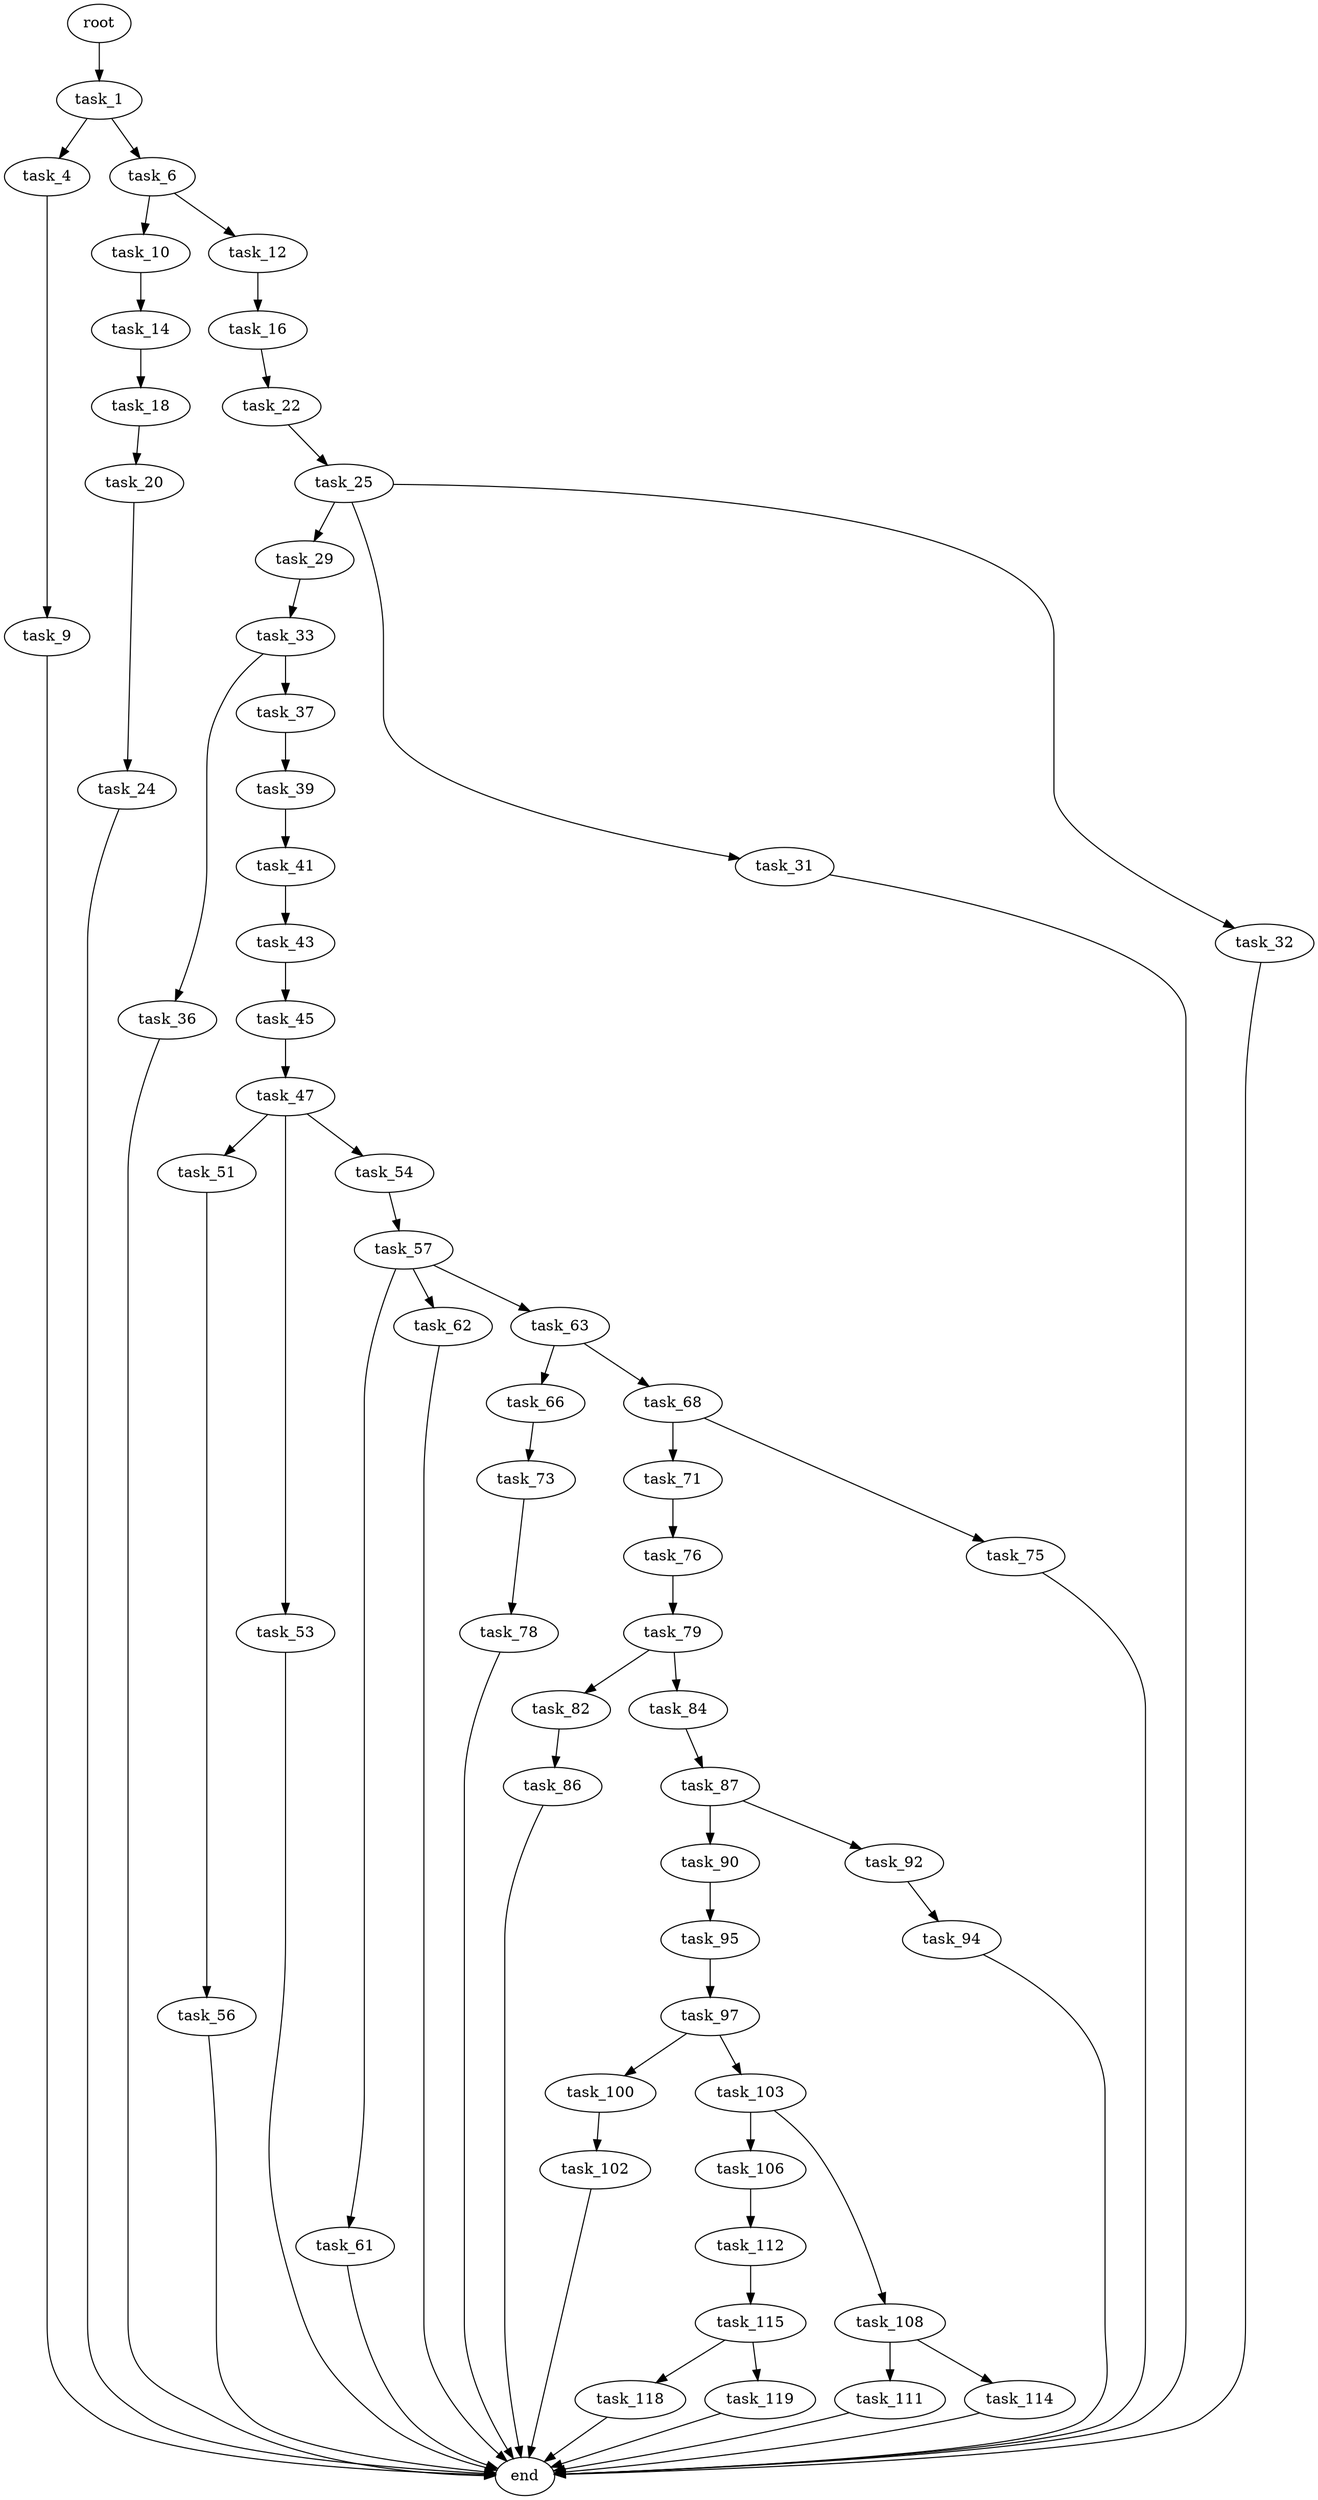 digraph G {
  root [size="0.000000"];
  task_1 [size="231928233984.000000"];
  task_4 [size="708088908570.000000"];
  task_6 [size="319719471712.000000"];
  task_9 [size="19730277732.000000"];
  task_10 [size="2558952338.000000"];
  task_12 [size="11230864285.000000"];
  end [size="0.000000"];
  task_14 [size="90599017885.000000"];
  task_16 [size="68719476736.000000"];
  task_18 [size="12777149017.000000"];
  task_22 [size="368293445632.000000"];
  task_20 [size="281846789358.000000"];
  task_24 [size="174933996068.000000"];
  task_25 [size="368293445632.000000"];
  task_29 [size="8589934592.000000"];
  task_31 [size="547462042552.000000"];
  task_32 [size="1073741824000.000000"];
  task_33 [size="68719476736.000000"];
  task_36 [size="231928233984.000000"];
  task_37 [size="583088785410.000000"];
  task_39 [size="549755813888.000000"];
  task_41 [size="248223388495.000000"];
  task_43 [size="8589934592.000000"];
  task_45 [size="68719476736.000000"];
  task_47 [size="1073741824000.000000"];
  task_51 [size="5121863496.000000"];
  task_53 [size="134217728000.000000"];
  task_54 [size="58775640621.000000"];
  task_56 [size="128902147179.000000"];
  task_57 [size="2781522004.000000"];
  task_61 [size="28379932942.000000"];
  task_62 [size="8591567702.000000"];
  task_63 [size="41501400600.000000"];
  task_66 [size="2806030802.000000"];
  task_68 [size="231928233984.000000"];
  task_73 [size="119884464780.000000"];
  task_71 [size="519542382522.000000"];
  task_75 [size="300095363.000000"];
  task_76 [size="119482293444.000000"];
  task_78 [size="91972395414.000000"];
  task_79 [size="28991029248.000000"];
  task_82 [size="8589934592.000000"];
  task_84 [size="7411022817.000000"];
  task_86 [size="28991029248.000000"];
  task_87 [size="883220889200.000000"];
  task_90 [size="1283524410815.000000"];
  task_92 [size="7045281828.000000"];
  task_95 [size="8625740552.000000"];
  task_94 [size="370974138272.000000"];
  task_97 [size="549755813888.000000"];
  task_100 [size="549755813888.000000"];
  task_103 [size="134217728000.000000"];
  task_102 [size="5375563313.000000"];
  task_106 [size="368293445632.000000"];
  task_108 [size="134217728000.000000"];
  task_112 [size="8589934592.000000"];
  task_111 [size="81632362399.000000"];
  task_114 [size="597198192740.000000"];
  task_115 [size="8589934592.000000"];
  task_118 [size="154238560164.000000"];
  task_119 [size="28991029248.000000"];

  root -> task_1 [size="1.000000"];
  task_1 -> task_4 [size="301989888.000000"];
  task_1 -> task_6 [size="301989888.000000"];
  task_4 -> task_9 [size="838860800.000000"];
  task_6 -> task_10 [size="301989888.000000"];
  task_6 -> task_12 [size="301989888.000000"];
  task_9 -> end [size="1.000000"];
  task_10 -> task_14 [size="134217728.000000"];
  task_12 -> task_16 [size="33554432.000000"];
  task_14 -> task_18 [size="75497472.000000"];
  task_16 -> task_22 [size="134217728.000000"];
  task_18 -> task_20 [size="301989888.000000"];
  task_22 -> task_25 [size="411041792.000000"];
  task_20 -> task_24 [size="209715200.000000"];
  task_24 -> end [size="1.000000"];
  task_25 -> task_29 [size="411041792.000000"];
  task_25 -> task_31 [size="411041792.000000"];
  task_25 -> task_32 [size="411041792.000000"];
  task_29 -> task_33 [size="33554432.000000"];
  task_31 -> end [size="1.000000"];
  task_32 -> end [size="1.000000"];
  task_33 -> task_36 [size="134217728.000000"];
  task_33 -> task_37 [size="134217728.000000"];
  task_36 -> end [size="1.000000"];
  task_37 -> task_39 [size="838860800.000000"];
  task_39 -> task_41 [size="536870912.000000"];
  task_41 -> task_43 [size="679477248.000000"];
  task_43 -> task_45 [size="33554432.000000"];
  task_45 -> task_47 [size="134217728.000000"];
  task_47 -> task_51 [size="838860800.000000"];
  task_47 -> task_53 [size="838860800.000000"];
  task_47 -> task_54 [size="838860800.000000"];
  task_51 -> task_56 [size="134217728.000000"];
  task_53 -> end [size="1.000000"];
  task_54 -> task_57 [size="209715200.000000"];
  task_56 -> end [size="1.000000"];
  task_57 -> task_61 [size="75497472.000000"];
  task_57 -> task_62 [size="75497472.000000"];
  task_57 -> task_63 [size="75497472.000000"];
  task_61 -> end [size="1.000000"];
  task_62 -> end [size="1.000000"];
  task_63 -> task_66 [size="33554432.000000"];
  task_63 -> task_68 [size="33554432.000000"];
  task_66 -> task_73 [size="134217728.000000"];
  task_68 -> task_71 [size="301989888.000000"];
  task_68 -> task_75 [size="301989888.000000"];
  task_73 -> task_78 [size="134217728.000000"];
  task_71 -> task_76 [size="411041792.000000"];
  task_75 -> end [size="1.000000"];
  task_76 -> task_79 [size="134217728.000000"];
  task_78 -> end [size="1.000000"];
  task_79 -> task_82 [size="75497472.000000"];
  task_79 -> task_84 [size="75497472.000000"];
  task_82 -> task_86 [size="33554432.000000"];
  task_84 -> task_87 [size="33554432.000000"];
  task_86 -> end [size="1.000000"];
  task_87 -> task_90 [size="536870912.000000"];
  task_87 -> task_92 [size="536870912.000000"];
  task_90 -> task_95 [size="838860800.000000"];
  task_92 -> task_94 [size="301989888.000000"];
  task_95 -> task_97 [size="209715200.000000"];
  task_94 -> end [size="1.000000"];
  task_97 -> task_100 [size="536870912.000000"];
  task_97 -> task_103 [size="536870912.000000"];
  task_100 -> task_102 [size="536870912.000000"];
  task_103 -> task_106 [size="209715200.000000"];
  task_103 -> task_108 [size="209715200.000000"];
  task_102 -> end [size="1.000000"];
  task_106 -> task_112 [size="411041792.000000"];
  task_108 -> task_111 [size="209715200.000000"];
  task_108 -> task_114 [size="209715200.000000"];
  task_112 -> task_115 [size="33554432.000000"];
  task_111 -> end [size="1.000000"];
  task_114 -> end [size="1.000000"];
  task_115 -> task_118 [size="33554432.000000"];
  task_115 -> task_119 [size="33554432.000000"];
  task_118 -> end [size="1.000000"];
  task_119 -> end [size="1.000000"];
}
